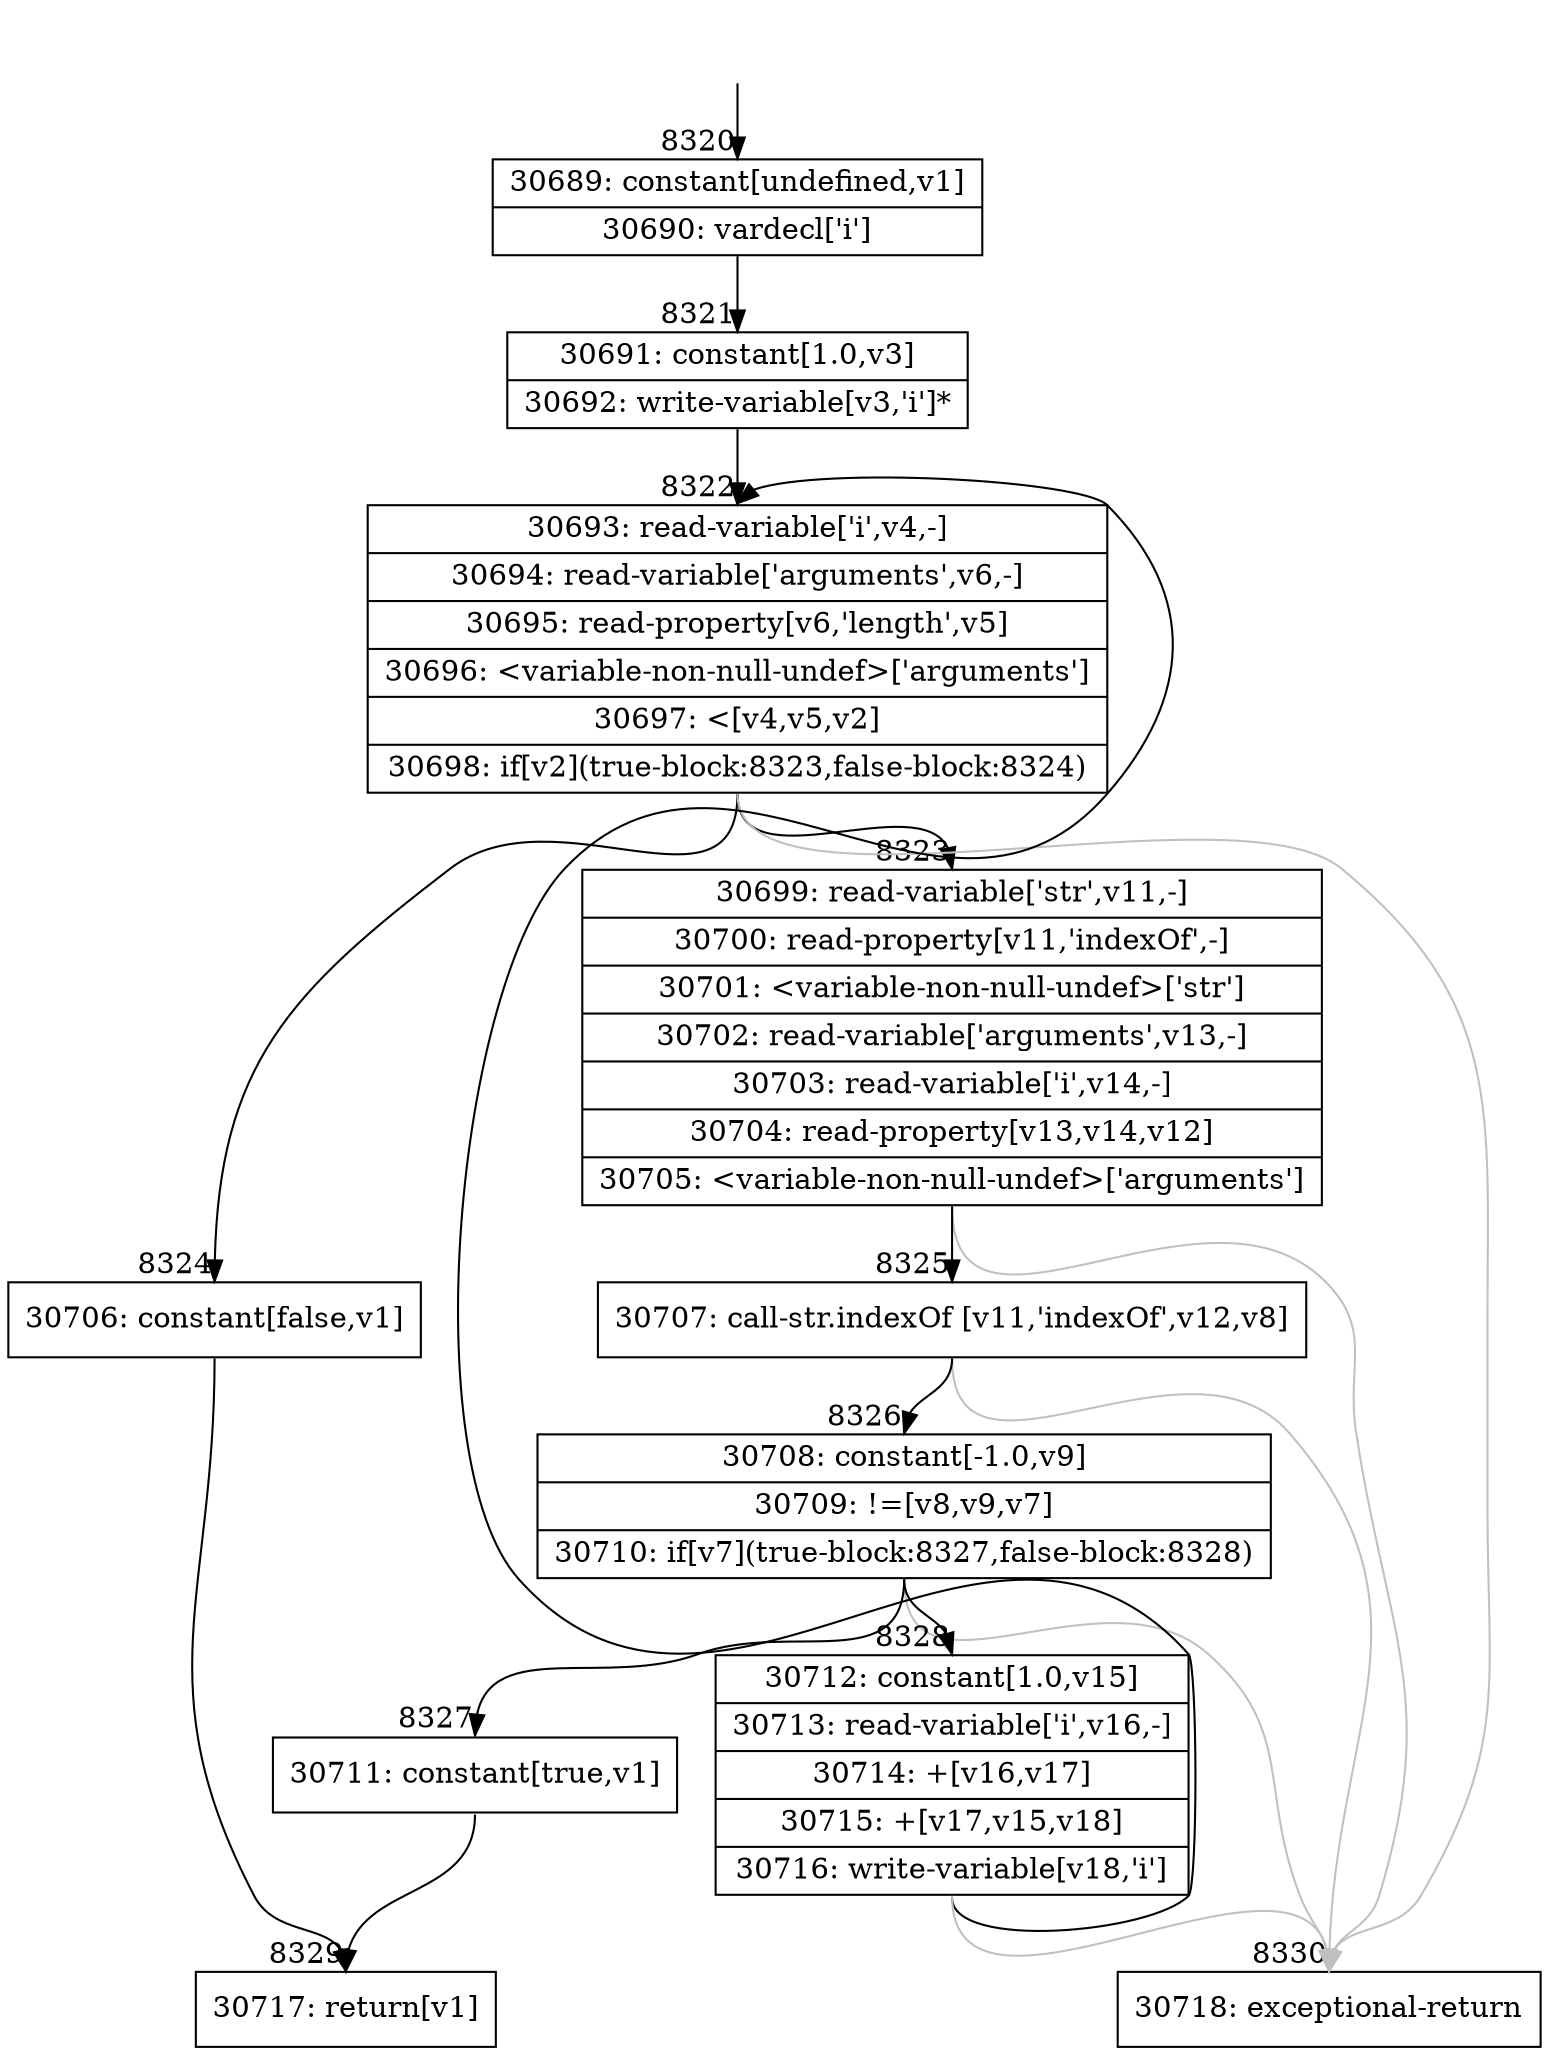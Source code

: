 digraph {
rankdir="TD"
BB_entry546[shape=none,label=""];
BB_entry546 -> BB8320 [tailport=s, headport=n, headlabel="    8320"]
BB8320 [shape=record label="{30689: constant[undefined,v1]|30690: vardecl['i']}" ] 
BB8320 -> BB8321 [tailport=s, headport=n, headlabel="      8321"]
BB8321 [shape=record label="{30691: constant[1.0,v3]|30692: write-variable[v3,'i']*}" ] 
BB8321 -> BB8322 [tailport=s, headport=n, headlabel="      8322"]
BB8322 [shape=record label="{30693: read-variable['i',v4,-]|30694: read-variable['arguments',v6,-]|30695: read-property[v6,'length',v5]|30696: \<variable-non-null-undef\>['arguments']|30697: \<[v4,v5,v2]|30698: if[v2](true-block:8323,false-block:8324)}" ] 
BB8322 -> BB8323 [tailport=s, headport=n, headlabel="      8323"]
BB8322 -> BB8324 [tailport=s, headport=n, headlabel="      8324"]
BB8322 -> BB8330 [tailport=s, headport=n, color=gray, headlabel="      8330"]
BB8323 [shape=record label="{30699: read-variable['str',v11,-]|30700: read-property[v11,'indexOf',-]|30701: \<variable-non-null-undef\>['str']|30702: read-variable['arguments',v13,-]|30703: read-variable['i',v14,-]|30704: read-property[v13,v14,v12]|30705: \<variable-non-null-undef\>['arguments']}" ] 
BB8323 -> BB8325 [tailport=s, headport=n, headlabel="      8325"]
BB8323 -> BB8330 [tailport=s, headport=n, color=gray]
BB8324 [shape=record label="{30706: constant[false,v1]}" ] 
BB8324 -> BB8329 [tailport=s, headport=n, headlabel="      8329"]
BB8325 [shape=record label="{30707: call-str.indexOf [v11,'indexOf',v12,v8]}" ] 
BB8325 -> BB8326 [tailport=s, headport=n, headlabel="      8326"]
BB8325 -> BB8330 [tailport=s, headport=n, color=gray]
BB8326 [shape=record label="{30708: constant[-1.0,v9]|30709: !=[v8,v9,v7]|30710: if[v7](true-block:8327,false-block:8328)}" ] 
BB8326 -> BB8327 [tailport=s, headport=n, headlabel="      8327"]
BB8326 -> BB8328 [tailport=s, headport=n, headlabel="      8328"]
BB8326 -> BB8330 [tailport=s, headport=n, color=gray]
BB8327 [shape=record label="{30711: constant[true,v1]}" ] 
BB8327 -> BB8329 [tailport=s, headport=n]
BB8328 [shape=record label="{30712: constant[1.0,v15]|30713: read-variable['i',v16,-]|30714: +[v16,v17]|30715: +[v17,v15,v18]|30716: write-variable[v18,'i']}" ] 
BB8328 -> BB8322 [tailport=s, headport=n]
BB8328 -> BB8330 [tailport=s, headport=n, color=gray]
BB8329 [shape=record label="{30717: return[v1]}" ] 
BB8330 [shape=record label="{30718: exceptional-return}" ] 
//#$~ 6001
}
